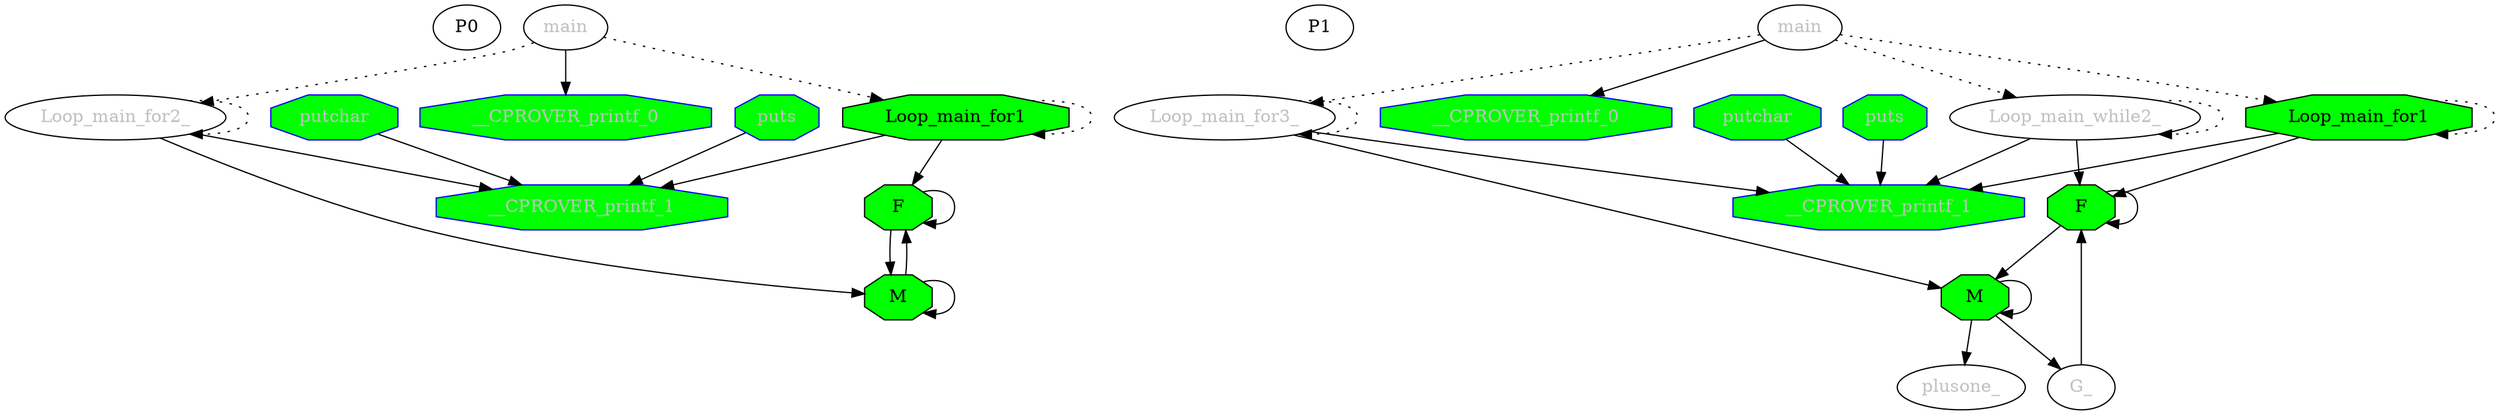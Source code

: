 digraph G{
subgraph G0{ 
side0[label = P0]
node[color = black];
F0[label = "F",fontcolor = "black"];
putchar0[label = "putchar",fontcolor = "grey"];
__CPROVER_printf_00[label = "__CPROVER_printf_0",fontcolor = "grey"];
Loop_main_for10[label = "Loop_main_for1",fontcolor = "black"];
__CPROVER_printf_10[label = "__CPROVER_printf_1",fontcolor = "grey"];
Loop_main_for2_0[label = "Loop_main_for2_",fontcolor = "grey"];
main0[label = "main",fontcolor = "grey"];
M0[label = "M",fontcolor = "black"];
puts0[label = "puts",fontcolor = "grey"];
F0[shape = "octagon",  style = "filled", fillcolor = "green"]
putchar0[shape = "octagon", color = "blue", style = "filled", fillcolor = "green"]
__CPROVER_printf_00[shape = "octagon", color = "blue", style = "filled", fillcolor = "green"]
Loop_main_for10[shape = "octagon",  style = "filled", fillcolor = "green"]
__CPROVER_printf_10[shape = "octagon", color = "blue", style = "filled", fillcolor = "green"]
Loop_main_for2_0[shape = "ellipse",  style = "filled", fillcolor = "white"]
main0[shape = "ellipse",  style = "filled", fillcolor = "white"]
M0[shape = "octagon",  style = "filled", fillcolor = "green"]
puts0[shape = "octagon", color = "blue", style = "filled", fillcolor = "green"]
F0->F0
Loop_main_for10->F0
M0->F0
main0->__CPROVER_printf_00
main0->Loop_main_for10[style = dotted]
Loop_main_for10->Loop_main_for10[style = dotted]
putchar0->__CPROVER_printf_10
Loop_main_for10->__CPROVER_printf_10
Loop_main_for2_0->__CPROVER_printf_10
puts0->__CPROVER_printf_10
main0->Loop_main_for2_0[style = dotted]
Loop_main_for2_0->Loop_main_for2_0[style = dotted]
F0->M0
Loop_main_for2_0->M0
M0->M0
}
subgraph G1{ 
side1[label = P1]
node[color = black];
Loop_main_while2_1[label = "Loop_main_while2_",fontcolor = "grey"];
F1[label = "F",fontcolor = "black"];
putchar1[label = "putchar",fontcolor = "grey"];
__CPROVER_printf_01[label = "__CPROVER_printf_0",fontcolor = "grey"];
Loop_main_for11[label = "Loop_main_for1",fontcolor = "black"];
G_1[label = "G_",fontcolor = "grey"];
__CPROVER_printf_11[label = "__CPROVER_printf_1",fontcolor = "grey"];
main1[label = "main",fontcolor = "grey"];
plusone_1[label = "plusone_",fontcolor = "grey"];
M1[label = "M",fontcolor = "black"];
Loop_main_for3_1[label = "Loop_main_for3_",fontcolor = "grey"];
puts1[label = "puts",fontcolor = "grey"];
Loop_main_while2_1[shape = "ellipse",  style = "filled", fillcolor = "white"]
F1[shape = "octagon",  style = "filled", fillcolor = "green"]
putchar1[shape = "octagon", color = "blue", style = "filled", fillcolor = "green"]
__CPROVER_printf_01[shape = "octagon", color = "blue", style = "filled", fillcolor = "green"]
Loop_main_for11[shape = "octagon",  style = "filled", fillcolor = "green"]
G_1[shape = "ellipse",  style = "filled", fillcolor = "white"]
__CPROVER_printf_11[shape = "octagon", color = "blue", style = "filled", fillcolor = "green"]
main1[shape = "ellipse",  style = "filled", fillcolor = "white"]
plusone_1[shape = "ellipse",  style = "filled", fillcolor = "white"]
M1[shape = "octagon",  style = "filled", fillcolor = "green"]
Loop_main_for3_1[shape = "ellipse",  style = "filled", fillcolor = "white"]
puts1[shape = "octagon", color = "blue", style = "filled", fillcolor = "green"]
main1->Loop_main_while2_1[style = dotted]
Loop_main_while2_1->Loop_main_while2_1[style = dotted]
Loop_main_while2_1->F1
F1->F1
Loop_main_for11->F1
G_1->F1
main1->__CPROVER_printf_01
main1->Loop_main_for11[style = dotted]
Loop_main_for11->Loop_main_for11[style = dotted]
M1->G_1
Loop_main_while2_1->__CPROVER_printf_11
putchar1->__CPROVER_printf_11
Loop_main_for11->__CPROVER_printf_11
Loop_main_for3_1->__CPROVER_printf_11
puts1->__CPROVER_printf_11
M1->plusone_1
F1->M1
M1->M1
Loop_main_for3_1->M1
main1->Loop_main_for3_1[style = dotted]
Loop_main_for3_1->Loop_main_for3_1[style = dotted]
}
}

